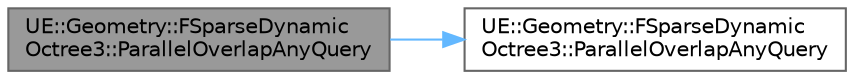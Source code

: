digraph "UE::Geometry::FSparseDynamicOctree3::ParallelOverlapAnyQuery"
{
 // INTERACTIVE_SVG=YES
 // LATEX_PDF_SIZE
  bgcolor="transparent";
  edge [fontname=Helvetica,fontsize=10,labelfontname=Helvetica,labelfontsize=10];
  node [fontname=Helvetica,fontsize=10,shape=box,height=0.2,width=0.4];
  rankdir="LR";
  Node1 [id="Node000001",label="UE::Geometry::FSparseDynamic\lOctree3::ParallelOverlapAnyQuery",height=0.2,width=0.4,color="gray40", fillcolor="grey60", style="filled", fontcolor="black",tooltip="Find any overlap between a caller-defined query and any object ID."];
  Node1 -> Node2 [id="edge1_Node000001_Node000002",color="steelblue1",style="solid",tooltip=" "];
  Node2 [id="Node000002",label="UE::Geometry::FSparseDynamic\lOctree3::ParallelOverlapAnyQuery",height=0.2,width=0.4,color="grey40", fillcolor="white", style="filled",URL="$d8/d48/classUE_1_1Geometry_1_1FSparseDynamicOctree3.html#af0724389a2631faeee2646053a283714",tooltip="Find any overlap between a caller-defined query and any object ID."];
}
